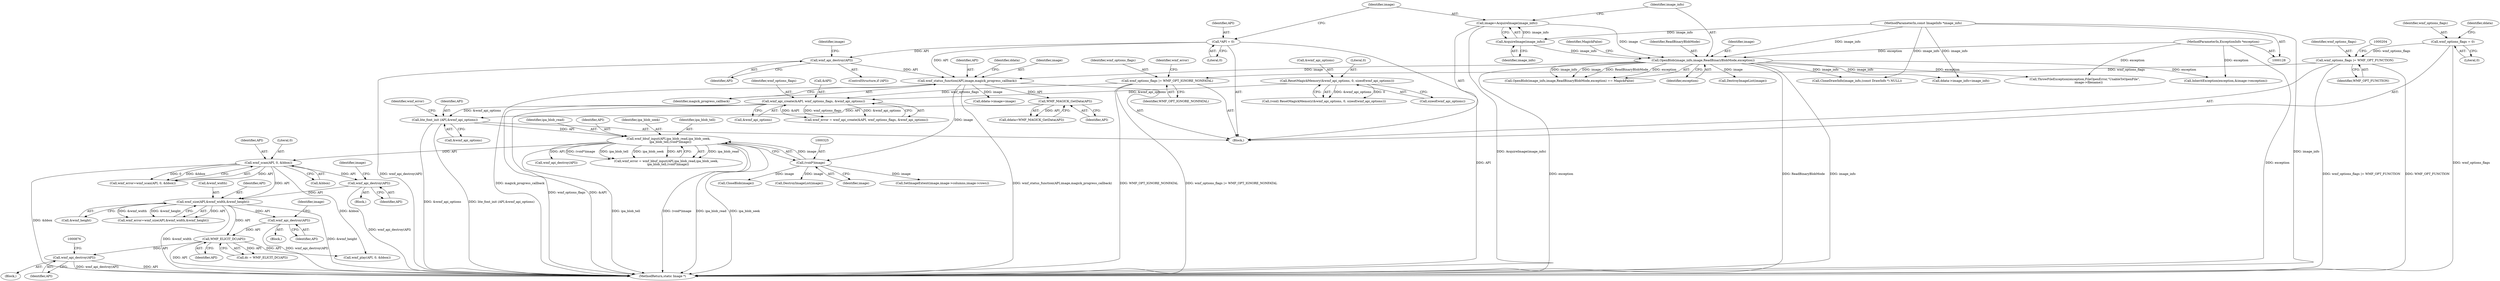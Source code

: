 digraph "0_ImageMagick_f6e9d0d9955e85bdd7540b251cd50d598dacc5e6_74@pointer" {
"1000873" [label="(Call,wmf_api_destroy(API))"];
"1000790" [label="(Call,WMF_ELICIT_DC(API))"];
"1000472" [label="(Call,wmf_size(API,&wmf_width,&wmf_height))"];
"1000382" [label="(Call,wmf_scan(API, 0, &bbox))"];
"1000319" [label="(Call,wmf_bbuf_input(API,ipa_blob_read,ipa_blob_seek,\n    ipa_blob_tell,(void*)image))"];
"1000313" [label="(Call,lite_font_init (API,&wmf_api_options))"];
"1000264" [label="(Call,WMF_MAGICK_GetData(API))"];
"1000258" [label="(Call,wmf_status_function(API,image,magick_progress_callback))"];
"1000234" [label="(Call,wmf_api_destroy(API))"];
"1000155" [label="(Call,*API = 0)"];
"1000166" [label="(Call,OpenBlob(image_info,image,ReadBinaryBlobMode,exception))"];
"1000162" [label="(Call,AcquireImage(image_info))"];
"1000129" [label="(MethodParameterIn,const ImageInfo *image_info)"];
"1000160" [label="(Call,image=AcquireImage(image_info))"];
"1000130" [label="(MethodParameterIn,ExceptionInfo *exception)"];
"1000221" [label="(Call,wmf_api_create(&API, wmf_options_flags, &wmf_api_options))"];
"1000216" [label="(Call,wmf_options_flags |= WMF_OPT_IGNORE_NONFATAL)"];
"1000200" [label="(Call,wmf_options_flags |= WMF_OPT_FUNCTION)"];
"1000146" [label="(Call,wmf_options_flags = 0)"];
"1000205" [label="(Call,ResetMagickMemory(&wmf_api_options, 0, sizeof(wmf_api_options)))"];
"1000324" [label="(Call,(void*)image)"];
"1000392" [label="(Call,wmf_api_destroy(API))"];
"1000483" [label="(Call,wmf_api_destroy(API))"];
"1000877" [label="(Call,CloseBlob(image))"];
"1000225" [label="(Call,&wmf_api_options)"];
"1000382" [label="(Call,wmf_scan(API, 0, &bbox))"];
"1000234" [label="(Call,wmf_api_destroy(API))"];
"1000130" [label="(MethodParameterIn,ExceptionInfo *exception)"];
"1000162" [label="(Call,AcquireImage(image_info))"];
"1000314" [label="(Identifier,API)"];
"1000219" [label="(Call,wmf_error = wmf_api_create(&API, wmf_options_flags, &wmf_api_options))"];
"1000194" [label="(Call,DestroyImageList(image))"];
"1000271" [label="(Call,ddata->image_info=image_info)"];
"1000131" [label="(Block,)"];
"1000263" [label="(Identifier,ddata)"];
"1000260" [label="(Identifier,image)"];
"1000482" [label="(Block,)"];
"1000280" [label="(Call,CloneDrawInfo(image_info,(const DrawInfo *) NULL))"];
"1000397" [label="(Identifier,image)"];
"1001050" [label="(MethodReturn,static Image *)"];
"1000321" [label="(Identifier,ipa_blob_read)"];
"1000262" [label="(Call,ddata=WMF_MAGICK_GetData(API))"];
"1000384" [label="(Literal,0)"];
"1000224" [label="(Identifier,wmf_options_flags)"];
"1000320" [label="(Identifier,API)"];
"1000152" [label="(Identifier,ddata)"];
"1000165" [label="(Call,OpenBlob(image_info,image,ReadBinaryBlobMode,exception) == MagickFalse)"];
"1000222" [label="(Call,&API)"];
"1000362" [label="(Call,DestroyImageList(image))"];
"1000909" [label="(Call,InheritException(exception,&image->exception))"];
"1000476" [label="(Call,&wmf_height)"];
"1000313" [label="(Call,lite_font_init (API,&wmf_api_options))"];
"1000216" [label="(Call,wmf_options_flags |= WMF_OPT_IGNORE_NONFATAL)"];
"1000788" [label="(Call,dc = WMF_ELICIT_DC(API))"];
"1000148" [label="(Literal,0)"];
"1000147" [label="(Identifier,wmf_options_flags)"];
"1000790" [label="(Call,WMF_ELICIT_DC(API))"];
"1000239" [label="(Identifier,image)"];
"1000319" [label="(Call,wmf_bbuf_input(API,ipa_blob_read,ipa_blob_seek,\n    ipa_blob_tell,(void*)image))"];
"1000326" [label="(Identifier,image)"];
"1000146" [label="(Call,wmf_options_flags = 0)"];
"1000168" [label="(Identifier,image)"];
"1000474" [label="(Call,&wmf_width)"];
"1000220" [label="(Identifier,wmf_error)"];
"1000161" [label="(Identifier,image)"];
"1000156" [label="(Identifier,API)"];
"1000472" [label="(Call,wmf_size(API,&wmf_width,&wmf_height))"];
"1000315" [label="(Call,&wmf_api_options)"];
"1000163" [label="(Identifier,image_info)"];
"1000392" [label="(Call,wmf_api_destroy(API))"];
"1000155" [label="(Call,*API = 0)"];
"1000203" [label="(Call,(void) ResetMagickMemory(&wmf_api_options, 0, sizeof(wmf_api_options)))"];
"1000488" [label="(Identifier,image)"];
"1000484" [label="(Identifier,API)"];
"1000791" [label="(Identifier,API)"];
"1000332" [label="(Call,wmf_api_destroy(API))"];
"1000383" [label="(Identifier,API)"];
"1000206" [label="(Call,&wmf_api_options)"];
"1000318" [label="(Identifier,wmf_error)"];
"1000473" [label="(Identifier,API)"];
"1000872" [label="(Block,)"];
"1000232" [label="(ControlStructure,if (API))"];
"1000218" [label="(Identifier,WMF_OPT_IGNORE_NONFATAL)"];
"1000380" [label="(Call,wmf_error=wmf_scan(API, 0, &bbox))"];
"1000221" [label="(Call,wmf_api_create(&API, wmf_options_flags, &wmf_api_options))"];
"1000324" [label="(Call,(void*)image)"];
"1000171" [label="(Identifier,MagickFalse)"];
"1000266" [label="(Call,ddata->image=image)"];
"1000235" [label="(Identifier,API)"];
"1000483" [label="(Call,wmf_api_destroy(API))"];
"1000129" [label="(MethodParameterIn,const ImageInfo *image_info)"];
"1000874" [label="(Identifier,API)"];
"1000873" [label="(Call,wmf_api_destroy(API))"];
"1000200" [label="(Call,wmf_options_flags |= WMF_OPT_FUNCTION)"];
"1000261" [label="(Identifier,magick_progress_callback)"];
"1000209" [label="(Call,sizeof(wmf_api_options))"];
"1000353" [label="(Call,ThrowFileException(exception,FileOpenError,\"UnableToOpenFile\",\n        image->filename))"];
"1000470" [label="(Call,wmf_error=wmf_size(API,&wmf_width,&wmf_height))"];
"1000264" [label="(Call,WMF_MAGICK_GetData(API))"];
"1000166" [label="(Call,OpenBlob(image_info,image,ReadBinaryBlobMode,exception))"];
"1000170" [label="(Identifier,exception)"];
"1000258" [label="(Call,wmf_status_function(API,image,magick_progress_callback))"];
"1000160" [label="(Call,image=AcquireImage(image_info))"];
"1000208" [label="(Literal,0)"];
"1000322" [label="(Identifier,ipa_blob_seek)"];
"1000157" [label="(Literal,0)"];
"1000393" [label="(Identifier,API)"];
"1000896" [label="(Call,SetImageExtent(image,image->columns,image->rows))"];
"1000317" [label="(Call,wmf_error = wmf_bbuf_input(API,ipa_blob_read,ipa_blob_seek,\n    ipa_blob_tell,(void*)image))"];
"1000201" [label="(Identifier,wmf_options_flags)"];
"1000979" [label="(Call,wmf_play(API, 0, &bbox))"];
"1000265" [label="(Identifier,API)"];
"1000202" [label="(Identifier,WMF_OPT_FUNCTION)"];
"1000169" [label="(Identifier,ReadBinaryBlobMode)"];
"1000259" [label="(Identifier,API)"];
"1000205" [label="(Call,ResetMagickMemory(&wmf_api_options, 0, sizeof(wmf_api_options)))"];
"1000323" [label="(Identifier,ipa_blob_tell)"];
"1000391" [label="(Block,)"];
"1000217" [label="(Identifier,wmf_options_flags)"];
"1000385" [label="(Call,&bbox)"];
"1000167" [label="(Identifier,image_info)"];
"1000873" -> "1000872"  [label="AST: "];
"1000873" -> "1000874"  [label="CFG: "];
"1000874" -> "1000873"  [label="AST: "];
"1000876" -> "1000873"  [label="CFG: "];
"1000873" -> "1001050"  [label="DDG: API"];
"1000873" -> "1001050"  [label="DDG: wmf_api_destroy(API)"];
"1000790" -> "1000873"  [label="DDG: API"];
"1000790" -> "1000788"  [label="AST: "];
"1000790" -> "1000791"  [label="CFG: "];
"1000791" -> "1000790"  [label="AST: "];
"1000788" -> "1000790"  [label="CFG: "];
"1000790" -> "1001050"  [label="DDG: API"];
"1000790" -> "1000788"  [label="DDG: API"];
"1000472" -> "1000790"  [label="DDG: API"];
"1000483" -> "1000790"  [label="DDG: API"];
"1000790" -> "1000979"  [label="DDG: API"];
"1000472" -> "1000470"  [label="AST: "];
"1000472" -> "1000476"  [label="CFG: "];
"1000473" -> "1000472"  [label="AST: "];
"1000474" -> "1000472"  [label="AST: "];
"1000476" -> "1000472"  [label="AST: "];
"1000470" -> "1000472"  [label="CFG: "];
"1000472" -> "1001050"  [label="DDG: &wmf_height"];
"1000472" -> "1001050"  [label="DDG: &wmf_width"];
"1000472" -> "1000470"  [label="DDG: API"];
"1000472" -> "1000470"  [label="DDG: &wmf_width"];
"1000472" -> "1000470"  [label="DDG: &wmf_height"];
"1000382" -> "1000472"  [label="DDG: API"];
"1000392" -> "1000472"  [label="DDG: API"];
"1000472" -> "1000483"  [label="DDG: API"];
"1000382" -> "1000380"  [label="AST: "];
"1000382" -> "1000385"  [label="CFG: "];
"1000383" -> "1000382"  [label="AST: "];
"1000384" -> "1000382"  [label="AST: "];
"1000385" -> "1000382"  [label="AST: "];
"1000380" -> "1000382"  [label="CFG: "];
"1000382" -> "1001050"  [label="DDG: &bbox"];
"1000382" -> "1000380"  [label="DDG: API"];
"1000382" -> "1000380"  [label="DDG: 0"];
"1000382" -> "1000380"  [label="DDG: &bbox"];
"1000319" -> "1000382"  [label="DDG: API"];
"1000382" -> "1000392"  [label="DDG: API"];
"1000382" -> "1000979"  [label="DDG: &bbox"];
"1000319" -> "1000317"  [label="AST: "];
"1000319" -> "1000324"  [label="CFG: "];
"1000320" -> "1000319"  [label="AST: "];
"1000321" -> "1000319"  [label="AST: "];
"1000322" -> "1000319"  [label="AST: "];
"1000323" -> "1000319"  [label="AST: "];
"1000324" -> "1000319"  [label="AST: "];
"1000317" -> "1000319"  [label="CFG: "];
"1000319" -> "1001050"  [label="DDG: (void*)image"];
"1000319" -> "1001050"  [label="DDG: ipa_blob_seek"];
"1000319" -> "1001050"  [label="DDG: ipa_blob_tell"];
"1000319" -> "1001050"  [label="DDG: ipa_blob_read"];
"1000319" -> "1000317"  [label="DDG: ipa_blob_read"];
"1000319" -> "1000317"  [label="DDG: (void*)image"];
"1000319" -> "1000317"  [label="DDG: ipa_blob_tell"];
"1000319" -> "1000317"  [label="DDG: ipa_blob_seek"];
"1000319" -> "1000317"  [label="DDG: API"];
"1000313" -> "1000319"  [label="DDG: API"];
"1000324" -> "1000319"  [label="DDG: image"];
"1000319" -> "1000332"  [label="DDG: API"];
"1000313" -> "1000131"  [label="AST: "];
"1000313" -> "1000315"  [label="CFG: "];
"1000314" -> "1000313"  [label="AST: "];
"1000315" -> "1000313"  [label="AST: "];
"1000318" -> "1000313"  [label="CFG: "];
"1000313" -> "1001050"  [label="DDG: &wmf_api_options"];
"1000313" -> "1001050"  [label="DDG: lite_font_init (API,&wmf_api_options)"];
"1000264" -> "1000313"  [label="DDG: API"];
"1000221" -> "1000313"  [label="DDG: &wmf_api_options"];
"1000264" -> "1000262"  [label="AST: "];
"1000264" -> "1000265"  [label="CFG: "];
"1000265" -> "1000264"  [label="AST: "];
"1000262" -> "1000264"  [label="CFG: "];
"1000264" -> "1000262"  [label="DDG: API"];
"1000258" -> "1000264"  [label="DDG: API"];
"1000258" -> "1000131"  [label="AST: "];
"1000258" -> "1000261"  [label="CFG: "];
"1000259" -> "1000258"  [label="AST: "];
"1000260" -> "1000258"  [label="AST: "];
"1000261" -> "1000258"  [label="AST: "];
"1000263" -> "1000258"  [label="CFG: "];
"1000258" -> "1001050"  [label="DDG: wmf_status_function(API,image,magick_progress_callback)"];
"1000258" -> "1001050"  [label="DDG: magick_progress_callback"];
"1000234" -> "1000258"  [label="DDG: API"];
"1000155" -> "1000258"  [label="DDG: API"];
"1000166" -> "1000258"  [label="DDG: image"];
"1000258" -> "1000266"  [label="DDG: image"];
"1000258" -> "1000324"  [label="DDG: image"];
"1000234" -> "1000232"  [label="AST: "];
"1000234" -> "1000235"  [label="CFG: "];
"1000235" -> "1000234"  [label="AST: "];
"1000239" -> "1000234"  [label="CFG: "];
"1000234" -> "1001050"  [label="DDG: wmf_api_destroy(API)"];
"1000155" -> "1000234"  [label="DDG: API"];
"1000155" -> "1000131"  [label="AST: "];
"1000155" -> "1000157"  [label="CFG: "];
"1000156" -> "1000155"  [label="AST: "];
"1000157" -> "1000155"  [label="AST: "];
"1000161" -> "1000155"  [label="CFG: "];
"1000155" -> "1001050"  [label="DDG: API"];
"1000166" -> "1000165"  [label="AST: "];
"1000166" -> "1000170"  [label="CFG: "];
"1000167" -> "1000166"  [label="AST: "];
"1000168" -> "1000166"  [label="AST: "];
"1000169" -> "1000166"  [label="AST: "];
"1000170" -> "1000166"  [label="AST: "];
"1000171" -> "1000166"  [label="CFG: "];
"1000166" -> "1001050"  [label="DDG: ReadBinaryBlobMode"];
"1000166" -> "1001050"  [label="DDG: image_info"];
"1000166" -> "1001050"  [label="DDG: exception"];
"1000166" -> "1000165"  [label="DDG: image_info"];
"1000166" -> "1000165"  [label="DDG: image"];
"1000166" -> "1000165"  [label="DDG: ReadBinaryBlobMode"];
"1000166" -> "1000165"  [label="DDG: exception"];
"1000162" -> "1000166"  [label="DDG: image_info"];
"1000129" -> "1000166"  [label="DDG: image_info"];
"1000160" -> "1000166"  [label="DDG: image"];
"1000130" -> "1000166"  [label="DDG: exception"];
"1000166" -> "1000194"  [label="DDG: image"];
"1000166" -> "1000271"  [label="DDG: image_info"];
"1000166" -> "1000280"  [label="DDG: image_info"];
"1000166" -> "1000353"  [label="DDG: exception"];
"1000166" -> "1000909"  [label="DDG: exception"];
"1000162" -> "1000160"  [label="AST: "];
"1000162" -> "1000163"  [label="CFG: "];
"1000163" -> "1000162"  [label="AST: "];
"1000160" -> "1000162"  [label="CFG: "];
"1000162" -> "1000160"  [label="DDG: image_info"];
"1000129" -> "1000162"  [label="DDG: image_info"];
"1000129" -> "1000128"  [label="AST: "];
"1000129" -> "1001050"  [label="DDG: image_info"];
"1000129" -> "1000271"  [label="DDG: image_info"];
"1000129" -> "1000280"  [label="DDG: image_info"];
"1000160" -> "1000131"  [label="AST: "];
"1000161" -> "1000160"  [label="AST: "];
"1000167" -> "1000160"  [label="CFG: "];
"1000160" -> "1001050"  [label="DDG: AcquireImage(image_info)"];
"1000130" -> "1000128"  [label="AST: "];
"1000130" -> "1001050"  [label="DDG: exception"];
"1000130" -> "1000353"  [label="DDG: exception"];
"1000130" -> "1000909"  [label="DDG: exception"];
"1000221" -> "1000219"  [label="AST: "];
"1000221" -> "1000225"  [label="CFG: "];
"1000222" -> "1000221"  [label="AST: "];
"1000224" -> "1000221"  [label="AST: "];
"1000225" -> "1000221"  [label="AST: "];
"1000219" -> "1000221"  [label="CFG: "];
"1000221" -> "1001050"  [label="DDG: &API"];
"1000221" -> "1001050"  [label="DDG: wmf_options_flags"];
"1000221" -> "1000219"  [label="DDG: &API"];
"1000221" -> "1000219"  [label="DDG: wmf_options_flags"];
"1000221" -> "1000219"  [label="DDG: &wmf_api_options"];
"1000216" -> "1000221"  [label="DDG: wmf_options_flags"];
"1000205" -> "1000221"  [label="DDG: &wmf_api_options"];
"1000216" -> "1000131"  [label="AST: "];
"1000216" -> "1000218"  [label="CFG: "];
"1000217" -> "1000216"  [label="AST: "];
"1000218" -> "1000216"  [label="AST: "];
"1000220" -> "1000216"  [label="CFG: "];
"1000216" -> "1001050"  [label="DDG: wmf_options_flags |= WMF_OPT_IGNORE_NONFATAL"];
"1000216" -> "1001050"  [label="DDG: WMF_OPT_IGNORE_NONFATAL"];
"1000200" -> "1000216"  [label="DDG: wmf_options_flags"];
"1000200" -> "1000131"  [label="AST: "];
"1000200" -> "1000202"  [label="CFG: "];
"1000201" -> "1000200"  [label="AST: "];
"1000202" -> "1000200"  [label="AST: "];
"1000204" -> "1000200"  [label="CFG: "];
"1000200" -> "1001050"  [label="DDG: wmf_options_flags |= WMF_OPT_FUNCTION"];
"1000200" -> "1001050"  [label="DDG: WMF_OPT_FUNCTION"];
"1000146" -> "1000200"  [label="DDG: wmf_options_flags"];
"1000146" -> "1000131"  [label="AST: "];
"1000146" -> "1000148"  [label="CFG: "];
"1000147" -> "1000146"  [label="AST: "];
"1000148" -> "1000146"  [label="AST: "];
"1000152" -> "1000146"  [label="CFG: "];
"1000146" -> "1001050"  [label="DDG: wmf_options_flags"];
"1000205" -> "1000203"  [label="AST: "];
"1000205" -> "1000209"  [label="CFG: "];
"1000206" -> "1000205"  [label="AST: "];
"1000208" -> "1000205"  [label="AST: "];
"1000209" -> "1000205"  [label="AST: "];
"1000203" -> "1000205"  [label="CFG: "];
"1000205" -> "1000203"  [label="DDG: &wmf_api_options"];
"1000205" -> "1000203"  [label="DDG: 0"];
"1000324" -> "1000326"  [label="CFG: "];
"1000325" -> "1000324"  [label="AST: "];
"1000326" -> "1000324"  [label="AST: "];
"1000324" -> "1000362"  [label="DDG: image"];
"1000324" -> "1000877"  [label="DDG: image"];
"1000324" -> "1000896"  [label="DDG: image"];
"1000392" -> "1000391"  [label="AST: "];
"1000392" -> "1000393"  [label="CFG: "];
"1000393" -> "1000392"  [label="AST: "];
"1000397" -> "1000392"  [label="CFG: "];
"1000392" -> "1001050"  [label="DDG: wmf_api_destroy(API)"];
"1000483" -> "1000482"  [label="AST: "];
"1000483" -> "1000484"  [label="CFG: "];
"1000484" -> "1000483"  [label="AST: "];
"1000488" -> "1000483"  [label="CFG: "];
"1000483" -> "1001050"  [label="DDG: wmf_api_destroy(API)"];
}
